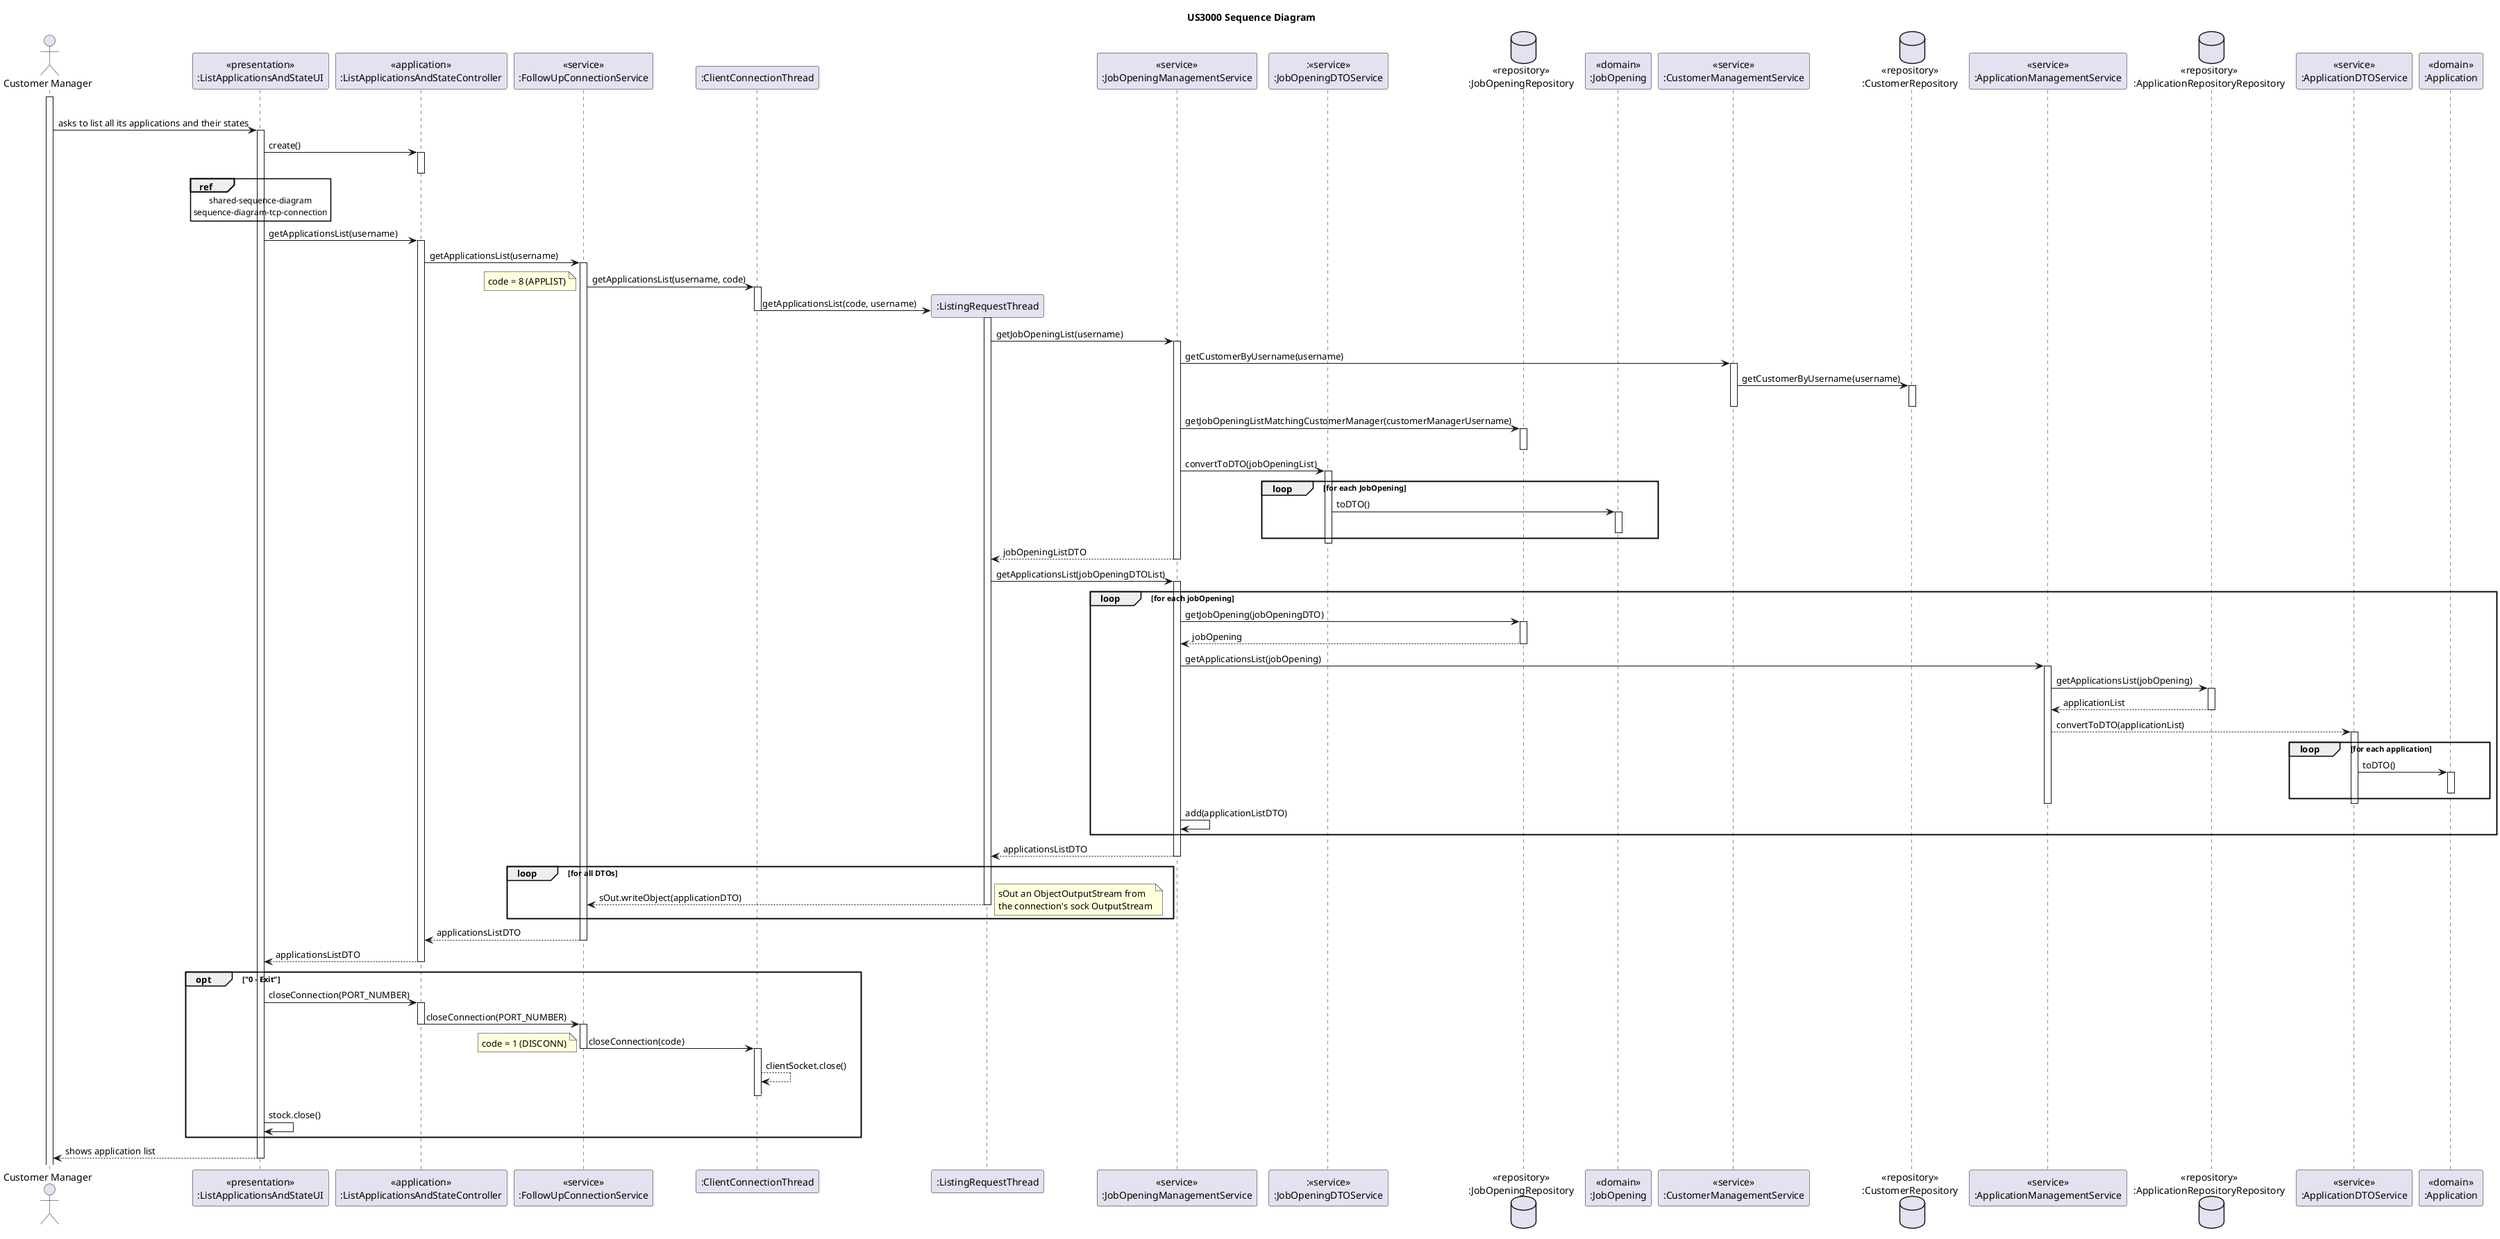@startuml US3000_SD

title US3000 Sequence Diagram

actor "Customer Manager" as USER
|||

participant "<<presentation>>\n:ListApplicationsAndStateUI" as UI
participant "<<application>>\n:ListApplicationsAndStateController" as CTRL
participant "<<service>>\n:FollowUpConnectionService" as ConnSrv
participant ":ClientConnectionThread" as CLITHREAD
participant ":ListingRequestThread" as THREAD
participant "<<service>>\n:JobOpeningManagementService" as JobManagement
participant ":<<service>>\n:JobOpeningDTOService" as JobDTOServ
database "<<repository>>\n:JobOpeningRepository" as JobOpeningRepository
participant "<<domain>>\n:JobOpening" as JobOpening

participant "<<service>>\n:CustomerManagementService" as CustSrv
database "<<repository>>\n:CustomerRepository" as CustomerRepository

participant "<<service>>\n:ApplicationManagementService" as AppManagement
database "<<repository>>\n:ApplicationRepositoryRepository" as ApplicationRepository
participant "<<service>>\n:ApplicationDTOService" as AppDTOServ
participant "<<domain>>\n:Application" as Application



activate USER

USER -> UI : asks to list all its applications and their states
activate UI


UI -> CTRL : create()
activate CTRL
deactivate CTRL

ref over UI
shared-sequence-diagram
sequence-diagram-tcp-connection
end ref


UI -> CTRL: getApplicationsList(username)
 activate CTRL

CTRL -> ConnSrv : getApplicationsList(username)
activate ConnSrv

ConnSrv -> CLITHREAD : getApplicationsList(username, code)
note left
code = 8 (APPLIST)
end note

activate CLITHREAD

CLITHREAD -> THREAD** : getApplicationsList(code, username)
deactivate CLITHREAD
activate THREAD

THREAD -> JobManagement : getJobOpeningList(username)
activate JobManagement

JobManagement -> CustSrv : getCustomerByUsername(username)
activate CustSrv

CustSrv -> CustomerRepository : getCustomerByUsername(username)
activate CustomerRepository
deactivate CustomerRepository

deactivate CustSrv

    JobManagement -> JobOpeningRepository : getJobOpeningListMatchingCustomerManager(customerManagerUsername)
    activate JobOpeningRepository
    deactivate JobOpeningRepository

JobManagement -> JobDTOServ : convertToDTO(jobOpeningList)
activate JobDTOServ

    loop for each JobOpening
        JobDTOServ -> JobOpening : toDTO()
        activate JobOpening
        deactivate JobOpening
    end loop
deactivate JobDTOServ


JobManagement --> THREAD : jobOpeningListDTO
deactivate JobManagement




     THREAD -> JobManagement : getApplicationsList(jobOpeningDTOList)
     activate JobManagement

     loop for each jobOpening

         JobManagement -> JobOpeningRepository : getJobOpening(jobOpeningDTO)
         activate JobOpeningRepository

         JobOpeningRepository --> JobManagement : jobOpening
         deactivate JobOpeningRepository

         JobManagement -> AppManagement : getApplicationsList(jobOpening)
         activate AppManagement

         AppManagement -> ApplicationRepository : getApplicationsList(jobOpening)
         activate ApplicationRepository

         ApplicationRepository --> AppManagement : applicationList
         deactivate ApplicationRepository

         AppManagement --> AppDTOServ :  convertToDTO(applicationList)
             activate AppDTOServ

             loop for each application
             AppDTOServ -> Application : toDTO()
             activate Application
             deactivate Application
             end loop

             deactivate AppDTOServ


         deactivate AppManagement

         JobManagement -> JobManagement : add(applicationListDTO)

     end loop

     JobManagement --> THREAD : applicationsListDTO
     deactivate JobManagement




loop for all DTOs
THREAD --> ConnSrv : sOut.writeObject(applicationDTO)
deactivate THREAD
    note right
    sOut an ObjectOutputStream from
    the connection's sock OutputStream
    end note

end loop

ConnSrv --> CTRL : applicationsListDTO
deactivate ConnSrv

CTRL --> UI : applicationsListDTO
deactivate CTRL

opt "0 - Exit"

UI -> CTRL : closeConnection(PORT_NUMBER)
activate CTRL

CTRL -> ConnSrv : closeConnection(PORT_NUMBER)
deactivate CTRL
activate ConnSrv

ConnSrv -> CLITHREAD : closeConnection(code)
deactivate ConnSrv
activate CLITHREAD
note left
code = 1 (DISCONN)
end note

CLITHREAD --> CLITHREAD : clientSocket.close()


CLITHREAD -[#white]> CLITHREAD
deactivate CLITHREAD


UI -> UI :stock.close()
end opt

UI --> USER : shows application list
deactivate UI

@enduml